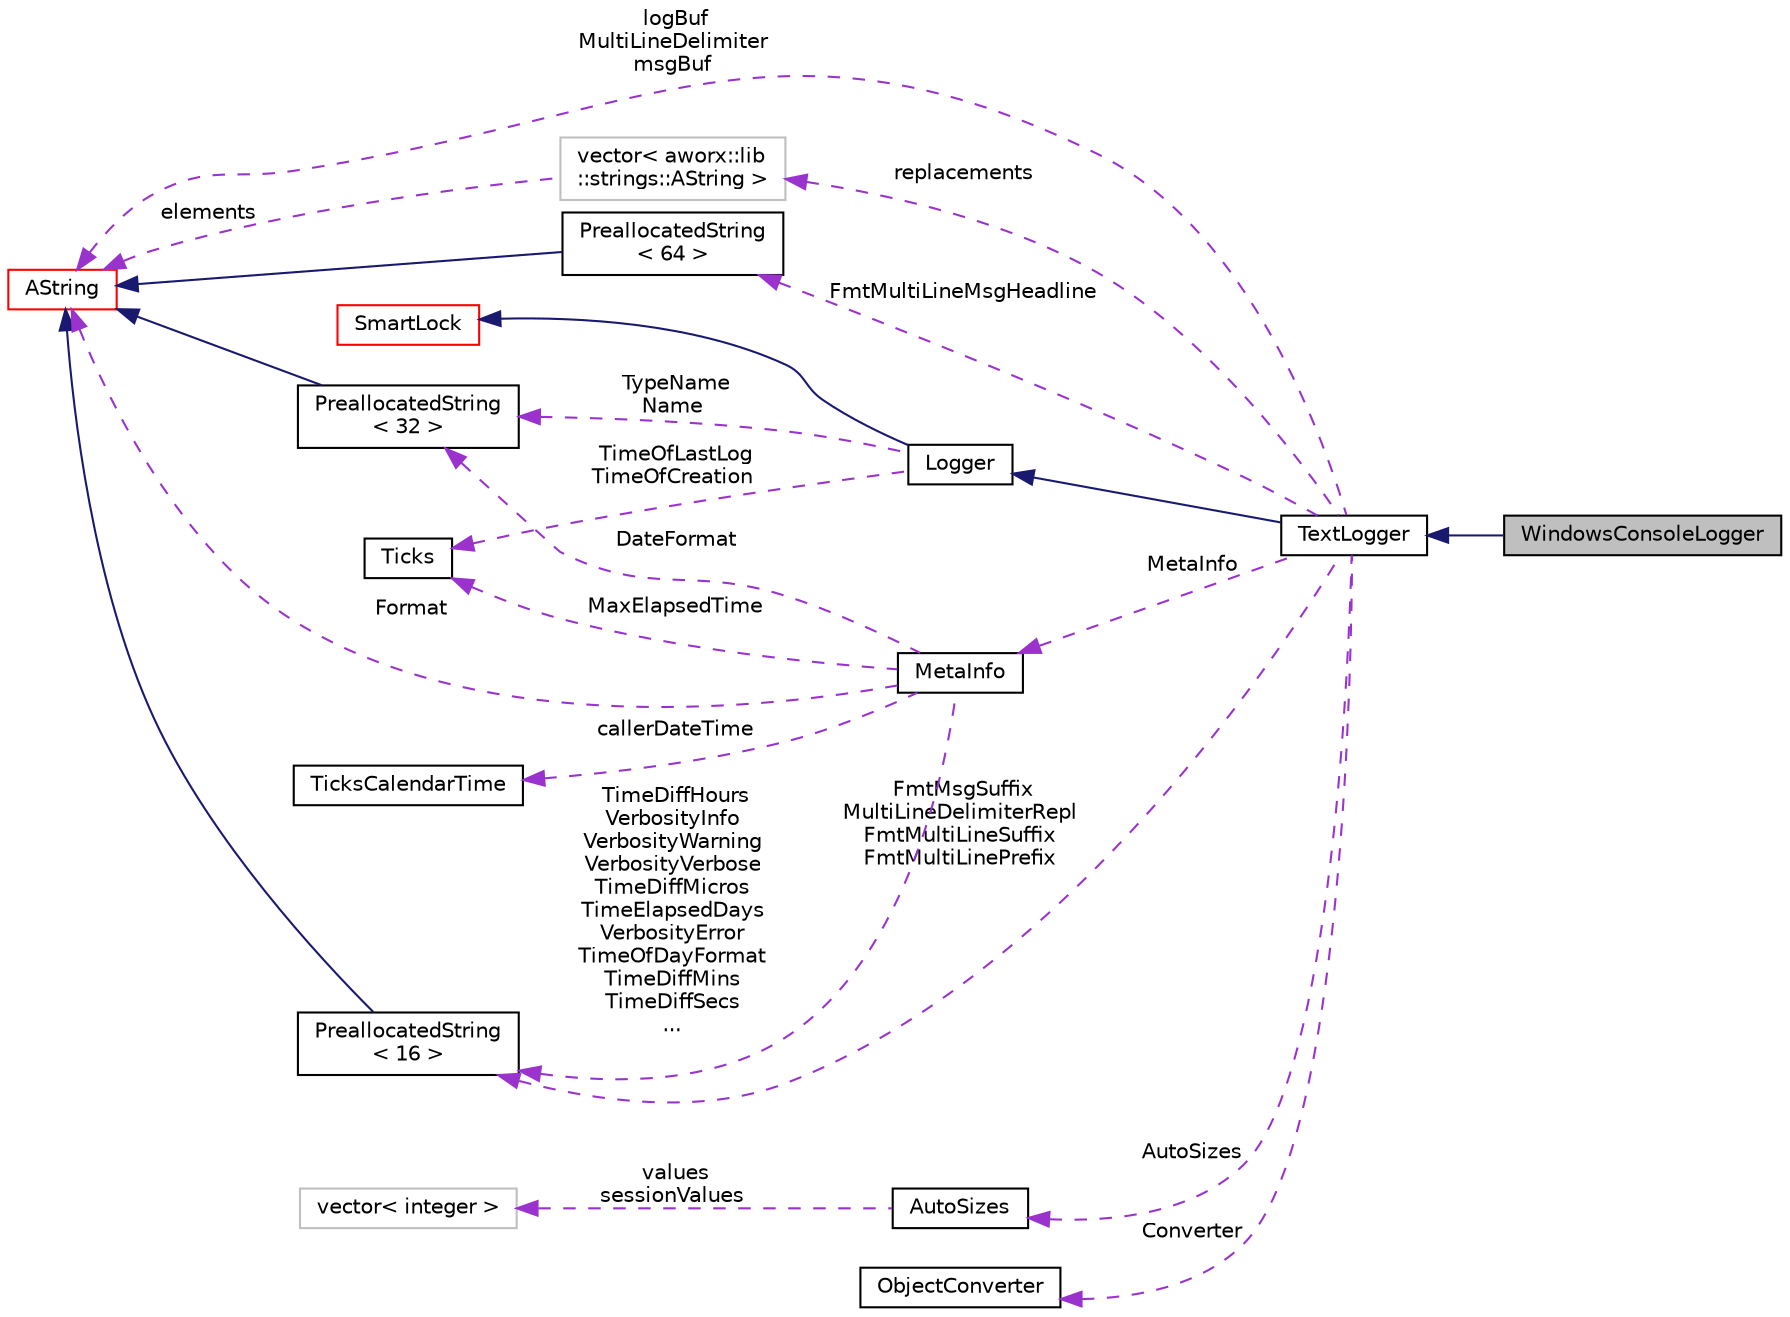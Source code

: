digraph "WindowsConsoleLogger"
{
  edge [fontname="Helvetica",fontsize="10",labelfontname="Helvetica",labelfontsize="10"];
  node [fontname="Helvetica",fontsize="10",shape=record];
  rankdir="LR";
  Node6 [label="WindowsConsoleLogger",height=0.2,width=0.4,color="black", fillcolor="grey75", style="filled", fontcolor="black"];
  Node7 -> Node6 [dir="back",color="midnightblue",fontsize="10",style="solid",fontname="Helvetica"];
  Node7 [label="TextLogger",height=0.2,width=0.4,color="black", fillcolor="white", style="filled",URL="$classaworx_1_1lox_1_1core_1_1textlogger_1_1TextLogger.html"];
  Node8 -> Node7 [dir="back",color="midnightblue",fontsize="10",style="solid",fontname="Helvetica"];
  Node8 [label="Logger",height=0.2,width=0.4,color="black", fillcolor="white", style="filled",URL="$classaworx_1_1lox_1_1core_1_1Logger.html"];
  Node9 -> Node8 [dir="back",color="midnightblue",fontsize="10",style="solid",fontname="Helvetica"];
  Node9 [label="SmartLock",height=0.2,width=0.4,color="red", fillcolor="white", style="filled",URL="$classaworx_1_1lib_1_1threads_1_1SmartLock.html"];
  Node21 -> Node8 [dir="back",color="darkorchid3",fontsize="10",style="dashed",label=" TimeOfLastLog\nTimeOfCreation" ,fontname="Helvetica"];
  Node21 [label="Ticks",height=0.2,width=0.4,color="black", fillcolor="white", style="filled",URL="$classaworx_1_1lib_1_1time_1_1Ticks.html"];
  Node22 -> Node8 [dir="back",color="darkorchid3",fontsize="10",style="dashed",label=" TypeName\nName" ,fontname="Helvetica"];
  Node22 [label="PreallocatedString\l\< 32 \>",height=0.2,width=0.4,color="black", fillcolor="white", style="filled",URL="$classaworx_1_1lib_1_1strings_1_1PreallocatedString.html"];
  Node17 -> Node22 [dir="back",color="midnightblue",fontsize="10",style="solid",fontname="Helvetica"];
  Node17 [label="AString",height=0.2,width=0.4,color="red", fillcolor="white", style="filled",URL="$classaworx_1_1lib_1_1strings_1_1AString.html"];
  Node23 -> Node7 [dir="back",color="darkorchid3",fontsize="10",style="dashed",label=" replacements" ,fontname="Helvetica"];
  Node23 [label="vector\< aworx::lib\l::strings::AString \>",height=0.2,width=0.4,color="grey75", fillcolor="white", style="filled"];
  Node17 -> Node23 [dir="back",color="darkorchid3",fontsize="10",style="dashed",label=" elements" ,fontname="Helvetica"];
  Node16 -> Node7 [dir="back",color="darkorchid3",fontsize="10",style="dashed",label=" FmtMultiLineMsgHeadline" ,fontname="Helvetica"];
  Node16 [label="PreallocatedString\l\< 64 \>",height=0.2,width=0.4,color="black", fillcolor="white", style="filled",URL="$classaworx_1_1lib_1_1strings_1_1PreallocatedString.html"];
  Node17 -> Node16 [dir="back",color="midnightblue",fontsize="10",style="solid",fontname="Helvetica"];
  Node24 -> Node7 [dir="back",color="darkorchid3",fontsize="10",style="dashed",label=" FmtMsgSuffix\nMultiLineDelimiterRepl\nFmtMultiLineSuffix\nFmtMultiLinePrefix" ,fontname="Helvetica"];
  Node24 [label="PreallocatedString\l\< 16 \>",height=0.2,width=0.4,color="black", fillcolor="white", style="filled",URL="$classaworx_1_1lib_1_1strings_1_1PreallocatedString.html"];
  Node17 -> Node24 [dir="back",color="midnightblue",fontsize="10",style="solid",fontname="Helvetica"];
  Node25 -> Node7 [dir="back",color="darkorchid3",fontsize="10",style="dashed",label=" AutoSizes" ,fontname="Helvetica"];
  Node25 [label="AutoSizes",height=0.2,width=0.4,color="black", fillcolor="white", style="filled",URL="$classaworx_1_1lib_1_1strings_1_1util_1_1AutoSizes.html"];
  Node26 -> Node25 [dir="back",color="darkorchid3",fontsize="10",style="dashed",label=" values\nsessionValues" ,fontname="Helvetica"];
  Node26 [label="vector\< integer \>",height=0.2,width=0.4,color="grey75", fillcolor="white", style="filled"];
  Node27 -> Node7 [dir="back",color="darkorchid3",fontsize="10",style="dashed",label=" MetaInfo" ,fontname="Helvetica"];
  Node27 [label="MetaInfo",height=0.2,width=0.4,color="black", fillcolor="white", style="filled",URL="$classaworx_1_1lox_1_1core_1_1textlogger_1_1MetaInfo.html"];
  Node24 -> Node27 [dir="back",color="darkorchid3",fontsize="10",style="dashed",label=" TimeDiffHours\nVerbosityInfo\nVerbosityWarning\nVerbosityVerbose\nTimeDiffMicros\nTimeElapsedDays\nVerbosityError\nTimeOfDayFormat\nTimeDiffMins\nTimeDiffSecs\n..." ,fontname="Helvetica"];
  Node21 -> Node27 [dir="back",color="darkorchid3",fontsize="10",style="dashed",label=" MaxElapsedTime" ,fontname="Helvetica"];
  Node17 -> Node27 [dir="back",color="darkorchid3",fontsize="10",style="dashed",label=" Format" ,fontname="Helvetica"];
  Node22 -> Node27 [dir="back",color="darkorchid3",fontsize="10",style="dashed",label=" DateFormat" ,fontname="Helvetica"];
  Node28 -> Node27 [dir="back",color="darkorchid3",fontsize="10",style="dashed",label=" callerDateTime" ,fontname="Helvetica"];
  Node28 [label="TicksCalendarTime",height=0.2,width=0.4,color="black", fillcolor="white", style="filled",URL="$classaworx_1_1lib_1_1time_1_1TicksCalendarTime.html"];
  Node17 -> Node7 [dir="back",color="darkorchid3",fontsize="10",style="dashed",label=" logBuf\nMultiLineDelimiter\nmsgBuf" ,fontname="Helvetica"];
  Node29 -> Node7 [dir="back",color="darkorchid3",fontsize="10",style="dashed",label=" Converter" ,fontname="Helvetica"];
  Node29 [label="ObjectConverter",height=0.2,width=0.4,color="black", fillcolor="white", style="filled",URL="$classaworx_1_1lox_1_1core_1_1textlogger_1_1ObjectConverter.html"];
}
